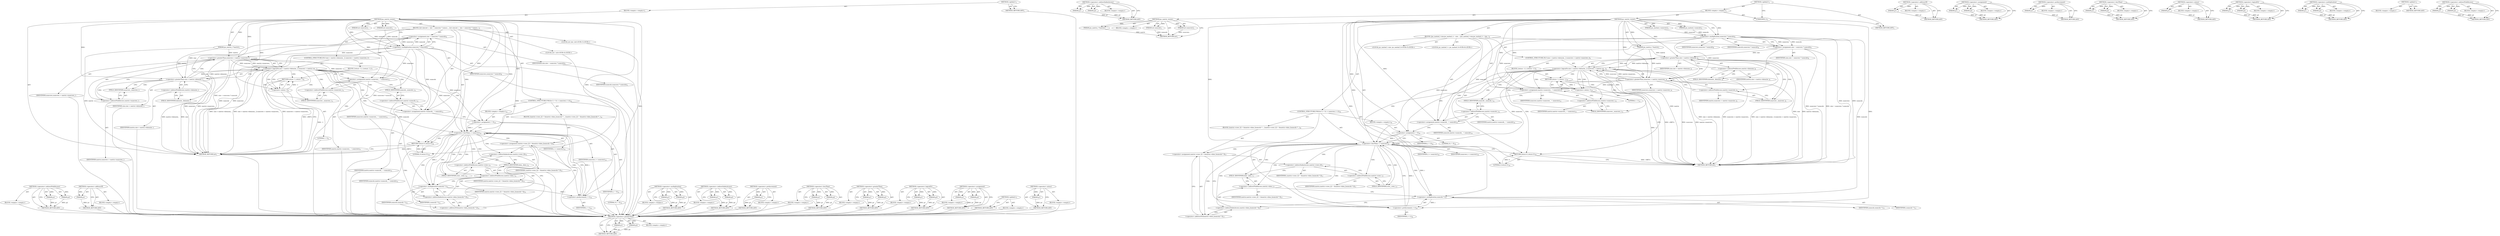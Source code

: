 digraph "&lt;operator&gt;.indirectFieldAccess" {
vulnerable_112 [label=<(METHOD,&lt;operator&gt;.indirectFieldAccess)>];
vulnerable_113 [label=<(PARAM,p1)>];
vulnerable_114 [label=<(PARAM,p2)>];
vulnerable_115 [label=<(BLOCK,&lt;empty&gt;,&lt;empty&gt;)>];
vulnerable_116 [label=<(METHOD_RETURN,ANY)>];
vulnerable_135 [label=<(METHOD,&lt;operator&gt;.addressOf)>];
vulnerable_136 [label=<(PARAM,p1)>];
vulnerable_137 [label=<(BLOCK,&lt;empty&gt;,&lt;empty&gt;)>];
vulnerable_138 [label=<(METHOD_RETURN,ANY)>];
vulnerable_6 [label=<(METHOD,&lt;global&gt;)<SUB>1</SUB>>];
vulnerable_7 [label=<(BLOCK,&lt;empty&gt;,&lt;empty&gt;)<SUB>1</SUB>>];
vulnerable_8 [label=<(METHOD,jas_matrix_resize)<SUB>1</SUB>>];
vulnerable_9 [label=<(PARAM,jas_matrix_t *matrix)<SUB>1</SUB>>];
vulnerable_10 [label=<(PARAM,int numrows)<SUB>1</SUB>>];
vulnerable_11 [label=<(PARAM,int numcols)<SUB>1</SUB>>];
vulnerable_12 [label=<(BLOCK,{
	int size;
	int i;
 
 	size = numrows * numco...,{
	int size;
	int i;
 
 	size = numrows * numco...)<SUB>2</SUB>>];
vulnerable_13 [label="<(LOCAL,int size: int)<SUB>3</SUB>>"];
vulnerable_14 [label="<(LOCAL,int i: int)<SUB>4</SUB>>"];
vulnerable_15 [label=<(&lt;operator&gt;.assignment,size = numrows * numcols)<SUB>6</SUB>>];
vulnerable_16 [label=<(IDENTIFIER,size,size = numrows * numcols)<SUB>6</SUB>>];
vulnerable_17 [label=<(&lt;operator&gt;.multiplication,numrows * numcols)<SUB>6</SUB>>];
vulnerable_18 [label=<(IDENTIFIER,numrows,numrows * numcols)<SUB>6</SUB>>];
vulnerable_19 [label=<(IDENTIFIER,numcols,numrows * numcols)<SUB>6</SUB>>];
vulnerable_20 [label=<(CONTROL_STRUCTURE,IF,if (size &gt; matrix-&gt;datasize_ || numrows &gt; matrix-&gt;maxrows_))<SUB>7</SUB>>];
vulnerable_21 [label=<(&lt;operator&gt;.logicalOr,size &gt; matrix-&gt;datasize_ || numrows &gt; matrix-&gt;m...)<SUB>7</SUB>>];
vulnerable_22 [label=<(&lt;operator&gt;.greaterThan,size &gt; matrix-&gt;datasize_)<SUB>7</SUB>>];
vulnerable_23 [label=<(IDENTIFIER,size,size &gt; matrix-&gt;datasize_)<SUB>7</SUB>>];
vulnerable_24 [label=<(&lt;operator&gt;.indirectFieldAccess,matrix-&gt;datasize_)<SUB>7</SUB>>];
vulnerable_25 [label=<(IDENTIFIER,matrix,size &gt; matrix-&gt;datasize_)<SUB>7</SUB>>];
vulnerable_26 [label=<(FIELD_IDENTIFIER,datasize_,datasize_)<SUB>7</SUB>>];
vulnerable_27 [label=<(&lt;operator&gt;.greaterThan,numrows &gt; matrix-&gt;maxrows_)<SUB>7</SUB>>];
vulnerable_28 [label=<(IDENTIFIER,numrows,numrows &gt; matrix-&gt;maxrows_)<SUB>7</SUB>>];
vulnerable_29 [label=<(&lt;operator&gt;.indirectFieldAccess,matrix-&gt;maxrows_)<SUB>7</SUB>>];
vulnerable_30 [label=<(IDENTIFIER,matrix,numrows &gt; matrix-&gt;maxrows_)<SUB>7</SUB>>];
vulnerable_31 [label=<(FIELD_IDENTIFIER,maxrows_,maxrows_)<SUB>7</SUB>>];
vulnerable_32 [label=<(BLOCK,{
		return -1;
	},{
		return -1;
	})<SUB>7</SUB>>];
vulnerable_33 [label=<(RETURN,return -1;,return -1;)<SUB>8</SUB>>];
vulnerable_34 [label=<(&lt;operator&gt;.minus,-1)<SUB>8</SUB>>];
vulnerable_35 [label=<(LITERAL,1,-1)<SUB>8</SUB>>];
vulnerable_36 [label=<(&lt;operator&gt;.assignment,matrix-&gt;numrows_ = numrows)<SUB>11</SUB>>];
vulnerable_37 [label=<(&lt;operator&gt;.indirectFieldAccess,matrix-&gt;numrows_)<SUB>11</SUB>>];
vulnerable_38 [label=<(IDENTIFIER,matrix,matrix-&gt;numrows_ = numrows)<SUB>11</SUB>>];
vulnerable_39 [label=<(FIELD_IDENTIFIER,numrows_,numrows_)<SUB>11</SUB>>];
vulnerable_40 [label=<(IDENTIFIER,numrows,matrix-&gt;numrows_ = numrows)<SUB>11</SUB>>];
vulnerable_41 [label=<(&lt;operator&gt;.assignment,matrix-&gt;numcols_ = numcols)<SUB>12</SUB>>];
vulnerable_42 [label=<(&lt;operator&gt;.indirectFieldAccess,matrix-&gt;numcols_)<SUB>12</SUB>>];
vulnerable_43 [label=<(IDENTIFIER,matrix,matrix-&gt;numcols_ = numcols)<SUB>12</SUB>>];
vulnerable_44 [label=<(FIELD_IDENTIFIER,numcols_,numcols_)<SUB>12</SUB>>];
vulnerable_45 [label=<(IDENTIFIER,numcols,matrix-&gt;numcols_ = numcols)<SUB>12</SUB>>];
vulnerable_46 [label=<(CONTROL_STRUCTURE,FOR,for (i = 0;i &lt; numrows;++i))<SUB>14</SUB>>];
vulnerable_47 [label=<(BLOCK,&lt;empty&gt;,&lt;empty&gt;)<SUB>14</SUB>>];
vulnerable_48 [label=<(&lt;operator&gt;.assignment,i = 0)<SUB>14</SUB>>];
vulnerable_49 [label=<(IDENTIFIER,i,i = 0)<SUB>14</SUB>>];
vulnerable_50 [label=<(LITERAL,0,i = 0)<SUB>14</SUB>>];
vulnerable_51 [label=<(&lt;operator&gt;.lessThan,i &lt; numrows)<SUB>14</SUB>>];
vulnerable_52 [label=<(IDENTIFIER,i,i &lt; numrows)<SUB>14</SUB>>];
vulnerable_53 [label=<(IDENTIFIER,numrows,i &lt; numrows)<SUB>14</SUB>>];
vulnerable_54 [label=<(&lt;operator&gt;.preIncrement,++i)<SUB>14</SUB>>];
vulnerable_55 [label=<(IDENTIFIER,i,++i)<SUB>14</SUB>>];
vulnerable_56 [label=<(BLOCK,{
		matrix-&gt;rows_[i] = &amp;matrix-&gt;data_[numcols *...,{
		matrix-&gt;rows_[i] = &amp;matrix-&gt;data_[numcols *...)<SUB>14</SUB>>];
vulnerable_57 [label=<(&lt;operator&gt;.assignment,matrix-&gt;rows_[i] = &amp;matrix-&gt;data_[numcols * i])<SUB>15</SUB>>];
vulnerable_58 [label=<(&lt;operator&gt;.indirectIndexAccess,matrix-&gt;rows_[i])<SUB>15</SUB>>];
vulnerable_59 [label=<(&lt;operator&gt;.indirectFieldAccess,matrix-&gt;rows_)<SUB>15</SUB>>];
vulnerable_60 [label=<(IDENTIFIER,matrix,matrix-&gt;rows_[i] = &amp;matrix-&gt;data_[numcols * i])<SUB>15</SUB>>];
vulnerable_61 [label=<(FIELD_IDENTIFIER,rows_,rows_)<SUB>15</SUB>>];
vulnerable_62 [label=<(IDENTIFIER,i,matrix-&gt;rows_[i] = &amp;matrix-&gt;data_[numcols * i])<SUB>15</SUB>>];
vulnerable_63 [label=<(&lt;operator&gt;.addressOf,&amp;matrix-&gt;data_[numcols * i])<SUB>15</SUB>>];
vulnerable_64 [label=<(&lt;operator&gt;.indirectIndexAccess,matrix-&gt;data_[numcols * i])<SUB>15</SUB>>];
vulnerable_65 [label=<(&lt;operator&gt;.indirectFieldAccess,matrix-&gt;data_)<SUB>15</SUB>>];
vulnerable_66 [label=<(IDENTIFIER,matrix,matrix-&gt;rows_[i] = &amp;matrix-&gt;data_[numcols * i])<SUB>15</SUB>>];
vulnerable_67 [label=<(FIELD_IDENTIFIER,data_,data_)<SUB>15</SUB>>];
vulnerable_68 [label=<(&lt;operator&gt;.multiplication,numcols * i)<SUB>15</SUB>>];
vulnerable_69 [label=<(IDENTIFIER,numcols,numcols * i)<SUB>15</SUB>>];
vulnerable_70 [label=<(IDENTIFIER,i,numcols * i)<SUB>15</SUB>>];
vulnerable_71 [label=<(RETURN,return 0;,return 0;)<SUB>18</SUB>>];
vulnerable_72 [label=<(LITERAL,0,return 0;)<SUB>18</SUB>>];
vulnerable_73 [label=<(METHOD_RETURN,int)<SUB>1</SUB>>];
vulnerable_75 [label=<(METHOD_RETURN,ANY)<SUB>1</SUB>>];
vulnerable_97 [label=<(METHOD,&lt;operator&gt;.multiplication)>];
vulnerable_98 [label=<(PARAM,p1)>];
vulnerable_99 [label=<(PARAM,p2)>];
vulnerable_100 [label=<(BLOCK,&lt;empty&gt;,&lt;empty&gt;)>];
vulnerable_101 [label=<(METHOD_RETURN,ANY)>];
vulnerable_130 [label=<(METHOD,&lt;operator&gt;.indirectIndexAccess)>];
vulnerable_131 [label=<(PARAM,p1)>];
vulnerable_132 [label=<(PARAM,p2)>];
vulnerable_133 [label=<(BLOCK,&lt;empty&gt;,&lt;empty&gt;)>];
vulnerable_134 [label=<(METHOD_RETURN,ANY)>];
vulnerable_126 [label=<(METHOD,&lt;operator&gt;.preIncrement)>];
vulnerable_127 [label=<(PARAM,p1)>];
vulnerable_128 [label=<(BLOCK,&lt;empty&gt;,&lt;empty&gt;)>];
vulnerable_129 [label=<(METHOD_RETURN,ANY)>];
vulnerable_121 [label=<(METHOD,&lt;operator&gt;.lessThan)>];
vulnerable_122 [label=<(PARAM,p1)>];
vulnerable_123 [label=<(PARAM,p2)>];
vulnerable_124 [label=<(BLOCK,&lt;empty&gt;,&lt;empty&gt;)>];
vulnerable_125 [label=<(METHOD_RETURN,ANY)>];
vulnerable_107 [label=<(METHOD,&lt;operator&gt;.greaterThan)>];
vulnerable_108 [label=<(PARAM,p1)>];
vulnerable_109 [label=<(PARAM,p2)>];
vulnerable_110 [label=<(BLOCK,&lt;empty&gt;,&lt;empty&gt;)>];
vulnerable_111 [label=<(METHOD_RETURN,ANY)>];
vulnerable_102 [label=<(METHOD,&lt;operator&gt;.logicalOr)>];
vulnerable_103 [label=<(PARAM,p1)>];
vulnerable_104 [label=<(PARAM,p2)>];
vulnerable_105 [label=<(BLOCK,&lt;empty&gt;,&lt;empty&gt;)>];
vulnerable_106 [label=<(METHOD_RETURN,ANY)>];
vulnerable_92 [label=<(METHOD,&lt;operator&gt;.assignment)>];
vulnerable_93 [label=<(PARAM,p1)>];
vulnerable_94 [label=<(PARAM,p2)>];
vulnerable_95 [label=<(BLOCK,&lt;empty&gt;,&lt;empty&gt;)>];
vulnerable_96 [label=<(METHOD_RETURN,ANY)>];
vulnerable_86 [label=<(METHOD,&lt;global&gt;)<SUB>1</SUB>>];
vulnerable_87 [label=<(BLOCK,&lt;empty&gt;,&lt;empty&gt;)>];
vulnerable_88 [label=<(METHOD_RETURN,ANY)>];
vulnerable_117 [label=<(METHOD,&lt;operator&gt;.minus)>];
vulnerable_118 [label=<(PARAM,p1)>];
vulnerable_119 [label=<(BLOCK,&lt;empty&gt;,&lt;empty&gt;)>];
vulnerable_120 [label=<(METHOD_RETURN,ANY)>];
fixed_117 [label=<(METHOD,&lt;operator&gt;.greaterThan)>];
fixed_118 [label=<(PARAM,p1)>];
fixed_119 [label=<(PARAM,p2)>];
fixed_120 [label=<(BLOCK,&lt;empty&gt;,&lt;empty&gt;)>];
fixed_121 [label=<(METHOD_RETURN,ANY)>];
fixed_140 [label=<(METHOD,&lt;operator&gt;.indirectIndexAccess)>];
fixed_141 [label=<(PARAM,p1)>];
fixed_142 [label=<(PARAM,p2)>];
fixed_143 [label=<(BLOCK,&lt;empty&gt;,&lt;empty&gt;)>];
fixed_144 [label=<(METHOD_RETURN,ANY)>];
fixed_6 [label=<(METHOD,&lt;global&gt;)<SUB>1</SUB>>];
fixed_7 [label=<(BLOCK,&lt;empty&gt;,&lt;empty&gt;)<SUB>1</SUB>>];
fixed_8 [label=<(METHOD,jas_matrix_resize)<SUB>1</SUB>>];
fixed_9 [label=<(PARAM,jas_matrix_t *matrix)<SUB>1</SUB>>];
fixed_10 [label=<(PARAM,int numrows)<SUB>1</SUB>>];
fixed_11 [label=<(PARAM,int numcols)<SUB>1</SUB>>];
fixed_12 [label=<(BLOCK,&lt;empty&gt;,&lt;empty&gt;)>];
fixed_13 [label=<(METHOD_RETURN,int)<SUB>1</SUB>>];
fixed_15 [label=<(UNKNOWN,),))<SUB>1</SUB>>];
fixed_16 [label=<(METHOD,jas_matrix_resize)<SUB>2</SUB>>];
fixed_17 [label=<(PARAM,jas_matrix_t *matrix)<SUB>2</SUB>>];
fixed_18 [label=<(PARAM,jas_matind_t numrows)<SUB>2</SUB>>];
fixed_19 [label=<(PARAM,jas_matind_t numcols)<SUB>3</SUB>>];
fixed_20 [label=<(BLOCK,{
	jas_matind_t size;
	jas_matind_t i;
 
 	size...,{
	jas_matind_t size;
	jas_matind_t i;
 
 	size...)<SUB>4</SUB>>];
fixed_21 [label="<(LOCAL,jas_matind_t size: jas_matind_t)<SUB>5</SUB>>"];
fixed_22 [label="<(LOCAL,jas_matind_t i: jas_matind_t)<SUB>6</SUB>>"];
fixed_23 [label=<(&lt;operator&gt;.assignment,size = numrows * numcols)<SUB>8</SUB>>];
fixed_24 [label=<(IDENTIFIER,size,size = numrows * numcols)<SUB>8</SUB>>];
fixed_25 [label=<(&lt;operator&gt;.multiplication,numrows * numcols)<SUB>8</SUB>>];
fixed_26 [label=<(IDENTIFIER,numrows,numrows * numcols)<SUB>8</SUB>>];
fixed_27 [label=<(IDENTIFIER,numcols,numrows * numcols)<SUB>8</SUB>>];
fixed_28 [label=<(CONTROL_STRUCTURE,IF,if (size &gt; matrix-&gt;datasize_ || numrows &gt; matrix-&gt;maxrows_))<SUB>9</SUB>>];
fixed_29 [label=<(&lt;operator&gt;.logicalOr,size &gt; matrix-&gt;datasize_ || numrows &gt; matrix-&gt;m...)<SUB>9</SUB>>];
fixed_30 [label=<(&lt;operator&gt;.greaterThan,size &gt; matrix-&gt;datasize_)<SUB>9</SUB>>];
fixed_31 [label=<(IDENTIFIER,size,size &gt; matrix-&gt;datasize_)<SUB>9</SUB>>];
fixed_32 [label=<(&lt;operator&gt;.indirectFieldAccess,matrix-&gt;datasize_)<SUB>9</SUB>>];
fixed_33 [label=<(IDENTIFIER,matrix,size &gt; matrix-&gt;datasize_)<SUB>9</SUB>>];
fixed_34 [label=<(FIELD_IDENTIFIER,datasize_,datasize_)<SUB>9</SUB>>];
fixed_35 [label=<(&lt;operator&gt;.greaterThan,numrows &gt; matrix-&gt;maxrows_)<SUB>9</SUB>>];
fixed_36 [label=<(IDENTIFIER,numrows,numrows &gt; matrix-&gt;maxrows_)<SUB>9</SUB>>];
fixed_37 [label=<(&lt;operator&gt;.indirectFieldAccess,matrix-&gt;maxrows_)<SUB>9</SUB>>];
fixed_38 [label=<(IDENTIFIER,matrix,numrows &gt; matrix-&gt;maxrows_)<SUB>9</SUB>>];
fixed_39 [label=<(FIELD_IDENTIFIER,maxrows_,maxrows_)<SUB>9</SUB>>];
fixed_40 [label=<(BLOCK,{
		return -1;
	},{
		return -1;
	})<SUB>9</SUB>>];
fixed_41 [label=<(RETURN,return -1;,return -1;)<SUB>10</SUB>>];
fixed_42 [label=<(&lt;operator&gt;.minus,-1)<SUB>10</SUB>>];
fixed_43 [label=<(LITERAL,1,-1)<SUB>10</SUB>>];
fixed_44 [label=<(&lt;operator&gt;.assignment,matrix-&gt;numrows_ = numrows)<SUB>13</SUB>>];
fixed_45 [label=<(&lt;operator&gt;.indirectFieldAccess,matrix-&gt;numrows_)<SUB>13</SUB>>];
fixed_46 [label=<(IDENTIFIER,matrix,matrix-&gt;numrows_ = numrows)<SUB>13</SUB>>];
fixed_47 [label=<(FIELD_IDENTIFIER,numrows_,numrows_)<SUB>13</SUB>>];
fixed_48 [label=<(IDENTIFIER,numrows,matrix-&gt;numrows_ = numrows)<SUB>13</SUB>>];
fixed_49 [label=<(&lt;operator&gt;.assignment,matrix-&gt;numcols_ = numcols)<SUB>14</SUB>>];
fixed_50 [label=<(&lt;operator&gt;.indirectFieldAccess,matrix-&gt;numcols_)<SUB>14</SUB>>];
fixed_51 [label=<(IDENTIFIER,matrix,matrix-&gt;numcols_ = numcols)<SUB>14</SUB>>];
fixed_52 [label=<(FIELD_IDENTIFIER,numcols_,numcols_)<SUB>14</SUB>>];
fixed_53 [label=<(IDENTIFIER,numcols,matrix-&gt;numcols_ = numcols)<SUB>14</SUB>>];
fixed_54 [label=<(CONTROL_STRUCTURE,FOR,for (i = 0;i &lt; numrows;++i))<SUB>16</SUB>>];
fixed_55 [label=<(BLOCK,&lt;empty&gt;,&lt;empty&gt;)<SUB>16</SUB>>];
fixed_56 [label=<(&lt;operator&gt;.assignment,i = 0)<SUB>16</SUB>>];
fixed_57 [label=<(IDENTIFIER,i,i = 0)<SUB>16</SUB>>];
fixed_58 [label=<(LITERAL,0,i = 0)<SUB>16</SUB>>];
fixed_59 [label=<(&lt;operator&gt;.lessThan,i &lt; numrows)<SUB>16</SUB>>];
fixed_60 [label=<(IDENTIFIER,i,i &lt; numrows)<SUB>16</SUB>>];
fixed_61 [label=<(IDENTIFIER,numrows,i &lt; numrows)<SUB>16</SUB>>];
fixed_62 [label=<(&lt;operator&gt;.preIncrement,++i)<SUB>16</SUB>>];
fixed_63 [label=<(IDENTIFIER,i,++i)<SUB>16</SUB>>];
fixed_64 [label=<(BLOCK,{
		matrix-&gt;rows_[i] = &amp;matrix-&gt;data_[numcols *...,{
		matrix-&gt;rows_[i] = &amp;matrix-&gt;data_[numcols *...)<SUB>16</SUB>>];
fixed_65 [label=<(&lt;operator&gt;.assignment,matrix-&gt;rows_[i] = &amp;matrix-&gt;data_[numcols * i])<SUB>17</SUB>>];
fixed_66 [label=<(&lt;operator&gt;.indirectIndexAccess,matrix-&gt;rows_[i])<SUB>17</SUB>>];
fixed_67 [label=<(&lt;operator&gt;.indirectFieldAccess,matrix-&gt;rows_)<SUB>17</SUB>>];
fixed_68 [label=<(IDENTIFIER,matrix,matrix-&gt;rows_[i] = &amp;matrix-&gt;data_[numcols * i])<SUB>17</SUB>>];
fixed_69 [label=<(FIELD_IDENTIFIER,rows_,rows_)<SUB>17</SUB>>];
fixed_70 [label=<(IDENTIFIER,i,matrix-&gt;rows_[i] = &amp;matrix-&gt;data_[numcols * i])<SUB>17</SUB>>];
fixed_71 [label=<(&lt;operator&gt;.addressOf,&amp;matrix-&gt;data_[numcols * i])<SUB>17</SUB>>];
fixed_72 [label=<(&lt;operator&gt;.indirectIndexAccess,matrix-&gt;data_[numcols * i])<SUB>17</SUB>>];
fixed_73 [label=<(&lt;operator&gt;.indirectFieldAccess,matrix-&gt;data_)<SUB>17</SUB>>];
fixed_74 [label=<(IDENTIFIER,matrix,matrix-&gt;rows_[i] = &amp;matrix-&gt;data_[numcols * i])<SUB>17</SUB>>];
fixed_75 [label=<(FIELD_IDENTIFIER,data_,data_)<SUB>17</SUB>>];
fixed_76 [label=<(&lt;operator&gt;.multiplication,numcols * i)<SUB>17</SUB>>];
fixed_77 [label=<(IDENTIFIER,numcols,numcols * i)<SUB>17</SUB>>];
fixed_78 [label=<(IDENTIFIER,i,numcols * i)<SUB>17</SUB>>];
fixed_79 [label=<(RETURN,return 0;,return 0;)<SUB>20</SUB>>];
fixed_80 [label=<(LITERAL,0,return 0;)<SUB>20</SUB>>];
fixed_81 [label=<(METHOD_RETURN,int)<SUB>2</SUB>>];
fixed_83 [label=<(METHOD_RETURN,ANY)<SUB>1</SUB>>];
fixed_145 [label=<(METHOD,&lt;operator&gt;.addressOf)>];
fixed_146 [label=<(PARAM,p1)>];
fixed_147 [label=<(BLOCK,&lt;empty&gt;,&lt;empty&gt;)>];
fixed_148 [label=<(METHOD_RETURN,ANY)>];
fixed_102 [label=<(METHOD,&lt;operator&gt;.assignment)>];
fixed_103 [label=<(PARAM,p1)>];
fixed_104 [label=<(PARAM,p2)>];
fixed_105 [label=<(BLOCK,&lt;empty&gt;,&lt;empty&gt;)>];
fixed_106 [label=<(METHOD_RETURN,ANY)>];
fixed_136 [label=<(METHOD,&lt;operator&gt;.preIncrement)>];
fixed_137 [label=<(PARAM,p1)>];
fixed_138 [label=<(BLOCK,&lt;empty&gt;,&lt;empty&gt;)>];
fixed_139 [label=<(METHOD_RETURN,ANY)>];
fixed_131 [label=<(METHOD,&lt;operator&gt;.lessThan)>];
fixed_132 [label=<(PARAM,p1)>];
fixed_133 [label=<(PARAM,p2)>];
fixed_134 [label=<(BLOCK,&lt;empty&gt;,&lt;empty&gt;)>];
fixed_135 [label=<(METHOD_RETURN,ANY)>];
fixed_127 [label=<(METHOD,&lt;operator&gt;.minus)>];
fixed_128 [label=<(PARAM,p1)>];
fixed_129 [label=<(BLOCK,&lt;empty&gt;,&lt;empty&gt;)>];
fixed_130 [label=<(METHOD_RETURN,ANY)>];
fixed_112 [label=<(METHOD,&lt;operator&gt;.logicalOr)>];
fixed_113 [label=<(PARAM,p1)>];
fixed_114 [label=<(PARAM,p2)>];
fixed_115 [label=<(BLOCK,&lt;empty&gt;,&lt;empty&gt;)>];
fixed_116 [label=<(METHOD_RETURN,ANY)>];
fixed_107 [label=<(METHOD,&lt;operator&gt;.multiplication)>];
fixed_108 [label=<(PARAM,p1)>];
fixed_109 [label=<(PARAM,p2)>];
fixed_110 [label=<(BLOCK,&lt;empty&gt;,&lt;empty&gt;)>];
fixed_111 [label=<(METHOD_RETURN,ANY)>];
fixed_96 [label=<(METHOD,&lt;global&gt;)<SUB>1</SUB>>];
fixed_97 [label=<(BLOCK,&lt;empty&gt;,&lt;empty&gt;)>];
fixed_98 [label=<(METHOD_RETURN,ANY)>];
fixed_122 [label=<(METHOD,&lt;operator&gt;.indirectFieldAccess)>];
fixed_123 [label=<(PARAM,p1)>];
fixed_124 [label=<(PARAM,p2)>];
fixed_125 [label=<(BLOCK,&lt;empty&gt;,&lt;empty&gt;)>];
fixed_126 [label=<(METHOD_RETURN,ANY)>];
vulnerable_112 -> vulnerable_113  [key=0, label="AST: "];
vulnerable_112 -> vulnerable_113  [key=1, label="DDG: "];
vulnerable_112 -> vulnerable_115  [key=0, label="AST: "];
vulnerable_112 -> vulnerable_114  [key=0, label="AST: "];
vulnerable_112 -> vulnerable_114  [key=1, label="DDG: "];
vulnerable_112 -> vulnerable_116  [key=0, label="AST: "];
vulnerable_112 -> vulnerable_116  [key=1, label="CFG: "];
vulnerable_113 -> vulnerable_116  [key=0, label="DDG: p1"];
vulnerable_114 -> vulnerable_116  [key=0, label="DDG: p2"];
vulnerable_115 -> fixed_117  [key=0];
vulnerable_116 -> fixed_117  [key=0];
vulnerable_135 -> vulnerable_136  [key=0, label="AST: "];
vulnerable_135 -> vulnerable_136  [key=1, label="DDG: "];
vulnerable_135 -> vulnerable_137  [key=0, label="AST: "];
vulnerable_135 -> vulnerable_138  [key=0, label="AST: "];
vulnerable_135 -> vulnerable_138  [key=1, label="CFG: "];
vulnerable_136 -> vulnerable_138  [key=0, label="DDG: p1"];
vulnerable_137 -> fixed_117  [key=0];
vulnerable_138 -> fixed_117  [key=0];
vulnerable_6 -> vulnerable_7  [key=0, label="AST: "];
vulnerable_6 -> vulnerable_75  [key=0, label="AST: "];
vulnerable_6 -> vulnerable_75  [key=1, label="CFG: "];
vulnerable_7 -> vulnerable_8  [key=0, label="AST: "];
vulnerable_8 -> vulnerable_9  [key=0, label="AST: "];
vulnerable_8 -> vulnerable_9  [key=1, label="DDG: "];
vulnerable_8 -> vulnerable_10  [key=0, label="AST: "];
vulnerable_8 -> vulnerable_10  [key=1, label="DDG: "];
vulnerable_8 -> vulnerable_11  [key=0, label="AST: "];
vulnerable_8 -> vulnerable_11  [key=1, label="DDG: "];
vulnerable_8 -> vulnerable_12  [key=0, label="AST: "];
vulnerable_8 -> vulnerable_73  [key=0, label="AST: "];
vulnerable_8 -> vulnerable_17  [key=0, label="CFG: "];
vulnerable_8 -> vulnerable_17  [key=1, label="DDG: "];
vulnerable_8 -> vulnerable_36  [key=0, label="DDG: "];
vulnerable_8 -> vulnerable_41  [key=0, label="DDG: "];
vulnerable_8 -> vulnerable_71  [key=0, label="DDG: "];
vulnerable_8 -> vulnerable_72  [key=0, label="DDG: "];
vulnerable_8 -> vulnerable_48  [key=0, label="DDG: "];
vulnerable_8 -> vulnerable_51  [key=0, label="DDG: "];
vulnerable_8 -> vulnerable_54  [key=0, label="DDG: "];
vulnerable_8 -> vulnerable_22  [key=0, label="DDG: "];
vulnerable_8 -> vulnerable_27  [key=0, label="DDG: "];
vulnerable_8 -> vulnerable_34  [key=0, label="DDG: "];
vulnerable_8 -> vulnerable_68  [key=0, label="DDG: "];
vulnerable_9 -> vulnerable_73  [key=0, label="DDG: matrix"];
vulnerable_9 -> vulnerable_22  [key=0, label="DDG: matrix"];
vulnerable_9 -> vulnerable_27  [key=0, label="DDG: matrix"];
vulnerable_10 -> vulnerable_17  [key=0, label="DDG: numrows"];
vulnerable_11 -> vulnerable_17  [key=0, label="DDG: numcols"];
vulnerable_12 -> vulnerable_13  [key=0, label="AST: "];
vulnerable_12 -> vulnerable_14  [key=0, label="AST: "];
vulnerable_12 -> vulnerable_15  [key=0, label="AST: "];
vulnerable_12 -> vulnerable_20  [key=0, label="AST: "];
vulnerable_12 -> vulnerable_36  [key=0, label="AST: "];
vulnerable_12 -> vulnerable_41  [key=0, label="AST: "];
vulnerable_12 -> vulnerable_46  [key=0, label="AST: "];
vulnerable_12 -> vulnerable_71  [key=0, label="AST: "];
vulnerable_13 -> fixed_117  [key=0];
vulnerable_14 -> fixed_117  [key=0];
vulnerable_15 -> vulnerable_16  [key=0, label="AST: "];
vulnerable_15 -> vulnerable_17  [key=0, label="AST: "];
vulnerable_15 -> vulnerable_26  [key=0, label="CFG: "];
vulnerable_15 -> vulnerable_73  [key=0, label="DDG: numrows * numcols"];
vulnerable_15 -> vulnerable_73  [key=1, label="DDG: size = numrows * numcols"];
vulnerable_15 -> vulnerable_22  [key=0, label="DDG: size"];
vulnerable_16 -> fixed_117  [key=0];
vulnerable_17 -> vulnerable_18  [key=0, label="AST: "];
vulnerable_17 -> vulnerable_19  [key=0, label="AST: "];
vulnerable_17 -> vulnerable_15  [key=0, label="CFG: "];
vulnerable_17 -> vulnerable_15  [key=1, label="DDG: numrows"];
vulnerable_17 -> vulnerable_15  [key=2, label="DDG: numcols"];
vulnerable_17 -> vulnerable_73  [key=0, label="DDG: numrows"];
vulnerable_17 -> vulnerable_73  [key=1, label="DDG: numcols"];
vulnerable_17 -> vulnerable_36  [key=0, label="DDG: numrows"];
vulnerable_17 -> vulnerable_41  [key=0, label="DDG: numcols"];
vulnerable_17 -> vulnerable_51  [key=0, label="DDG: numrows"];
vulnerable_17 -> vulnerable_27  [key=0, label="DDG: numrows"];
vulnerable_17 -> vulnerable_68  [key=0, label="DDG: numcols"];
vulnerable_18 -> fixed_117  [key=0];
vulnerable_19 -> fixed_117  [key=0];
vulnerable_20 -> vulnerable_21  [key=0, label="AST: "];
vulnerable_20 -> vulnerable_32  [key=0, label="AST: "];
vulnerable_21 -> vulnerable_22  [key=0, label="AST: "];
vulnerable_21 -> vulnerable_27  [key=0, label="AST: "];
vulnerable_21 -> vulnerable_34  [key=0, label="CFG: "];
vulnerable_21 -> vulnerable_34  [key=1, label="CDG: "];
vulnerable_21 -> vulnerable_39  [key=0, label="CFG: "];
vulnerable_21 -> vulnerable_39  [key=1, label="CDG: "];
vulnerable_21 -> vulnerable_73  [key=0, label="DDG: size &gt; matrix-&gt;datasize_"];
vulnerable_21 -> vulnerable_73  [key=1, label="DDG: numrows &gt; matrix-&gt;maxrows_"];
vulnerable_21 -> vulnerable_73  [key=2, label="DDG: size &gt; matrix-&gt;datasize_ || numrows &gt; matrix-&gt;maxrows_"];
vulnerable_21 -> vulnerable_48  [key=0, label="CDG: "];
vulnerable_21 -> vulnerable_33  [key=0, label="CDG: "];
vulnerable_21 -> vulnerable_42  [key=0, label="CDG: "];
vulnerable_21 -> vulnerable_51  [key=0, label="CDG: "];
vulnerable_21 -> vulnerable_71  [key=0, label="CDG: "];
vulnerable_21 -> vulnerable_36  [key=0, label="CDG: "];
vulnerable_21 -> vulnerable_37  [key=0, label="CDG: "];
vulnerable_21 -> vulnerable_41  [key=0, label="CDG: "];
vulnerable_21 -> vulnerable_44  [key=0, label="CDG: "];
vulnerable_22 -> vulnerable_23  [key=0, label="AST: "];
vulnerable_22 -> vulnerable_24  [key=0, label="AST: "];
vulnerable_22 -> vulnerable_21  [key=0, label="CFG: "];
vulnerable_22 -> vulnerable_21  [key=1, label="DDG: size"];
vulnerable_22 -> vulnerable_21  [key=2, label="DDG: matrix-&gt;datasize_"];
vulnerable_22 -> vulnerable_31  [key=0, label="CFG: "];
vulnerable_22 -> vulnerable_31  [key=1, label="CDG: "];
vulnerable_22 -> vulnerable_73  [key=0, label="DDG: size"];
vulnerable_22 -> vulnerable_73  [key=1, label="DDG: matrix-&gt;datasize_"];
vulnerable_22 -> vulnerable_27  [key=0, label="CDG: "];
vulnerable_22 -> vulnerable_29  [key=0, label="CDG: "];
vulnerable_23 -> fixed_117  [key=0];
vulnerable_24 -> vulnerable_25  [key=0, label="AST: "];
vulnerable_24 -> vulnerable_26  [key=0, label="AST: "];
vulnerable_24 -> vulnerable_22  [key=0, label="CFG: "];
vulnerable_25 -> fixed_117  [key=0];
vulnerable_26 -> vulnerable_24  [key=0, label="CFG: "];
vulnerable_27 -> vulnerable_28  [key=0, label="AST: "];
vulnerable_27 -> vulnerable_29  [key=0, label="AST: "];
vulnerable_27 -> vulnerable_21  [key=0, label="CFG: "];
vulnerable_27 -> vulnerable_21  [key=1, label="DDG: numrows"];
vulnerable_27 -> vulnerable_21  [key=2, label="DDG: matrix-&gt;maxrows_"];
vulnerable_27 -> vulnerable_73  [key=0, label="DDG: numrows"];
vulnerable_27 -> vulnerable_73  [key=1, label="DDG: matrix-&gt;maxrows_"];
vulnerable_27 -> vulnerable_36  [key=0, label="DDG: numrows"];
vulnerable_27 -> vulnerable_51  [key=0, label="DDG: numrows"];
vulnerable_28 -> fixed_117  [key=0];
vulnerable_29 -> vulnerable_30  [key=0, label="AST: "];
vulnerable_29 -> vulnerable_31  [key=0, label="AST: "];
vulnerable_29 -> vulnerable_27  [key=0, label="CFG: "];
vulnerable_30 -> fixed_117  [key=0];
vulnerable_31 -> vulnerable_29  [key=0, label="CFG: "];
vulnerable_32 -> vulnerable_33  [key=0, label="AST: "];
vulnerable_33 -> vulnerable_34  [key=0, label="AST: "];
vulnerable_33 -> vulnerable_73  [key=0, label="CFG: "];
vulnerable_33 -> vulnerable_73  [key=1, label="DDG: &lt;RET&gt;"];
vulnerable_34 -> vulnerable_35  [key=0, label="AST: "];
vulnerable_34 -> vulnerable_33  [key=0, label="CFG: "];
vulnerable_34 -> vulnerable_33  [key=1, label="DDG: -1"];
vulnerable_34 -> vulnerable_73  [key=0, label="DDG: -1"];
vulnerable_35 -> fixed_117  [key=0];
vulnerable_36 -> vulnerable_37  [key=0, label="AST: "];
vulnerable_36 -> vulnerable_40  [key=0, label="AST: "];
vulnerable_36 -> vulnerable_44  [key=0, label="CFG: "];
vulnerable_37 -> vulnerable_38  [key=0, label="AST: "];
vulnerable_37 -> vulnerable_39  [key=0, label="AST: "];
vulnerable_37 -> vulnerable_36  [key=0, label="CFG: "];
vulnerable_38 -> fixed_117  [key=0];
vulnerable_39 -> vulnerable_37  [key=0, label="CFG: "];
vulnerable_40 -> fixed_117  [key=0];
vulnerable_41 -> vulnerable_42  [key=0, label="AST: "];
vulnerable_41 -> vulnerable_45  [key=0, label="AST: "];
vulnerable_41 -> vulnerable_48  [key=0, label="CFG: "];
vulnerable_42 -> vulnerable_43  [key=0, label="AST: "];
vulnerable_42 -> vulnerable_44  [key=0, label="AST: "];
vulnerable_42 -> vulnerable_41  [key=0, label="CFG: "];
vulnerable_43 -> fixed_117  [key=0];
vulnerable_44 -> vulnerable_42  [key=0, label="CFG: "];
vulnerable_45 -> fixed_117  [key=0];
vulnerable_46 -> vulnerable_47  [key=0, label="AST: "];
vulnerable_46 -> vulnerable_51  [key=0, label="AST: "];
vulnerable_46 -> vulnerable_54  [key=0, label="AST: "];
vulnerable_46 -> vulnerable_56  [key=0, label="AST: "];
vulnerable_47 -> vulnerable_48  [key=0, label="AST: "];
vulnerable_48 -> vulnerable_49  [key=0, label="AST: "];
vulnerable_48 -> vulnerable_50  [key=0, label="AST: "];
vulnerable_48 -> vulnerable_51  [key=0, label="CFG: "];
vulnerable_48 -> vulnerable_51  [key=1, label="DDG: i"];
vulnerable_49 -> fixed_117  [key=0];
vulnerable_50 -> fixed_117  [key=0];
vulnerable_51 -> vulnerable_52  [key=0, label="AST: "];
vulnerable_51 -> vulnerable_53  [key=0, label="AST: "];
vulnerable_51 -> vulnerable_61  [key=0, label="CFG: "];
vulnerable_51 -> vulnerable_61  [key=1, label="CDG: "];
vulnerable_51 -> vulnerable_71  [key=0, label="CFG: "];
vulnerable_51 -> vulnerable_68  [key=0, label="DDG: i"];
vulnerable_51 -> vulnerable_68  [key=1, label="CDG: "];
vulnerable_51 -> vulnerable_58  [key=0, label="CDG: "];
vulnerable_51 -> vulnerable_64  [key=0, label="CDG: "];
vulnerable_51 -> vulnerable_51  [key=0, label="CDG: "];
vulnerable_51 -> vulnerable_57  [key=0, label="CDG: "];
vulnerable_51 -> vulnerable_67  [key=0, label="CDG: "];
vulnerable_51 -> vulnerable_63  [key=0, label="CDG: "];
vulnerable_51 -> vulnerable_65  [key=0, label="CDG: "];
vulnerable_51 -> vulnerable_59  [key=0, label="CDG: "];
vulnerable_51 -> vulnerable_54  [key=0, label="CDG: "];
vulnerable_52 -> fixed_117  [key=0];
vulnerable_53 -> fixed_117  [key=0];
vulnerable_54 -> vulnerable_55  [key=0, label="AST: "];
vulnerable_54 -> vulnerable_51  [key=0, label="CFG: "];
vulnerable_54 -> vulnerable_51  [key=1, label="DDG: i"];
vulnerable_55 -> fixed_117  [key=0];
vulnerable_56 -> vulnerable_57  [key=0, label="AST: "];
vulnerable_57 -> vulnerable_58  [key=0, label="AST: "];
vulnerable_57 -> vulnerable_63  [key=0, label="AST: "];
vulnerable_57 -> vulnerable_54  [key=0, label="CFG: "];
vulnerable_58 -> vulnerable_59  [key=0, label="AST: "];
vulnerable_58 -> vulnerable_62  [key=0, label="AST: "];
vulnerable_58 -> vulnerable_67  [key=0, label="CFG: "];
vulnerable_59 -> vulnerable_60  [key=0, label="AST: "];
vulnerable_59 -> vulnerable_61  [key=0, label="AST: "];
vulnerable_59 -> vulnerable_58  [key=0, label="CFG: "];
vulnerable_60 -> fixed_117  [key=0];
vulnerable_61 -> vulnerable_59  [key=0, label="CFG: "];
vulnerable_62 -> fixed_117  [key=0];
vulnerable_63 -> vulnerable_64  [key=0, label="AST: "];
vulnerable_63 -> vulnerable_57  [key=0, label="CFG: "];
vulnerable_64 -> vulnerable_65  [key=0, label="AST: "];
vulnerable_64 -> vulnerable_68  [key=0, label="AST: "];
vulnerable_64 -> vulnerable_63  [key=0, label="CFG: "];
vulnerable_65 -> vulnerable_66  [key=0, label="AST: "];
vulnerable_65 -> vulnerable_67  [key=0, label="AST: "];
vulnerable_65 -> vulnerable_68  [key=0, label="CFG: "];
vulnerable_66 -> fixed_117  [key=0];
vulnerable_67 -> vulnerable_65  [key=0, label="CFG: "];
vulnerable_68 -> vulnerable_69  [key=0, label="AST: "];
vulnerable_68 -> vulnerable_70  [key=0, label="AST: "];
vulnerable_68 -> vulnerable_64  [key=0, label="CFG: "];
vulnerable_68 -> vulnerable_54  [key=0, label="DDG: i"];
vulnerable_69 -> fixed_117  [key=0];
vulnerable_70 -> fixed_117  [key=0];
vulnerable_71 -> vulnerable_72  [key=0, label="AST: "];
vulnerable_71 -> vulnerable_73  [key=0, label="CFG: "];
vulnerable_71 -> vulnerable_73  [key=1, label="DDG: &lt;RET&gt;"];
vulnerable_72 -> vulnerable_71  [key=0, label="DDG: 0"];
vulnerable_73 -> fixed_117  [key=0];
vulnerable_75 -> fixed_117  [key=0];
vulnerable_97 -> vulnerable_98  [key=0, label="AST: "];
vulnerable_97 -> vulnerable_98  [key=1, label="DDG: "];
vulnerable_97 -> vulnerable_100  [key=0, label="AST: "];
vulnerable_97 -> vulnerable_99  [key=0, label="AST: "];
vulnerable_97 -> vulnerable_99  [key=1, label="DDG: "];
vulnerable_97 -> vulnerable_101  [key=0, label="AST: "];
vulnerable_97 -> vulnerable_101  [key=1, label="CFG: "];
vulnerable_98 -> vulnerable_101  [key=0, label="DDG: p1"];
vulnerable_99 -> vulnerable_101  [key=0, label="DDG: p2"];
vulnerable_100 -> fixed_117  [key=0];
vulnerable_101 -> fixed_117  [key=0];
vulnerable_130 -> vulnerable_131  [key=0, label="AST: "];
vulnerable_130 -> vulnerable_131  [key=1, label="DDG: "];
vulnerable_130 -> vulnerable_133  [key=0, label="AST: "];
vulnerable_130 -> vulnerable_132  [key=0, label="AST: "];
vulnerable_130 -> vulnerable_132  [key=1, label="DDG: "];
vulnerable_130 -> vulnerable_134  [key=0, label="AST: "];
vulnerable_130 -> vulnerable_134  [key=1, label="CFG: "];
vulnerable_131 -> vulnerable_134  [key=0, label="DDG: p1"];
vulnerable_132 -> vulnerable_134  [key=0, label="DDG: p2"];
vulnerable_133 -> fixed_117  [key=0];
vulnerable_134 -> fixed_117  [key=0];
vulnerable_126 -> vulnerable_127  [key=0, label="AST: "];
vulnerable_126 -> vulnerable_127  [key=1, label="DDG: "];
vulnerable_126 -> vulnerable_128  [key=0, label="AST: "];
vulnerable_126 -> vulnerable_129  [key=0, label="AST: "];
vulnerable_126 -> vulnerable_129  [key=1, label="CFG: "];
vulnerable_127 -> vulnerable_129  [key=0, label="DDG: p1"];
vulnerable_128 -> fixed_117  [key=0];
vulnerable_129 -> fixed_117  [key=0];
vulnerable_121 -> vulnerable_122  [key=0, label="AST: "];
vulnerable_121 -> vulnerable_122  [key=1, label="DDG: "];
vulnerable_121 -> vulnerable_124  [key=0, label="AST: "];
vulnerable_121 -> vulnerable_123  [key=0, label="AST: "];
vulnerable_121 -> vulnerable_123  [key=1, label="DDG: "];
vulnerable_121 -> vulnerable_125  [key=0, label="AST: "];
vulnerable_121 -> vulnerable_125  [key=1, label="CFG: "];
vulnerable_122 -> vulnerable_125  [key=0, label="DDG: p1"];
vulnerable_123 -> vulnerable_125  [key=0, label="DDG: p2"];
vulnerable_124 -> fixed_117  [key=0];
vulnerable_125 -> fixed_117  [key=0];
vulnerable_107 -> vulnerable_108  [key=0, label="AST: "];
vulnerable_107 -> vulnerable_108  [key=1, label="DDG: "];
vulnerable_107 -> vulnerable_110  [key=0, label="AST: "];
vulnerable_107 -> vulnerable_109  [key=0, label="AST: "];
vulnerable_107 -> vulnerable_109  [key=1, label="DDG: "];
vulnerable_107 -> vulnerable_111  [key=0, label="AST: "];
vulnerable_107 -> vulnerable_111  [key=1, label="CFG: "];
vulnerable_108 -> vulnerable_111  [key=0, label="DDG: p1"];
vulnerable_109 -> vulnerable_111  [key=0, label="DDG: p2"];
vulnerable_110 -> fixed_117  [key=0];
vulnerable_111 -> fixed_117  [key=0];
vulnerable_102 -> vulnerable_103  [key=0, label="AST: "];
vulnerable_102 -> vulnerable_103  [key=1, label="DDG: "];
vulnerable_102 -> vulnerable_105  [key=0, label="AST: "];
vulnerable_102 -> vulnerable_104  [key=0, label="AST: "];
vulnerable_102 -> vulnerable_104  [key=1, label="DDG: "];
vulnerable_102 -> vulnerable_106  [key=0, label="AST: "];
vulnerable_102 -> vulnerable_106  [key=1, label="CFG: "];
vulnerable_103 -> vulnerable_106  [key=0, label="DDG: p1"];
vulnerable_104 -> vulnerable_106  [key=0, label="DDG: p2"];
vulnerable_105 -> fixed_117  [key=0];
vulnerable_106 -> fixed_117  [key=0];
vulnerable_92 -> vulnerable_93  [key=0, label="AST: "];
vulnerable_92 -> vulnerable_93  [key=1, label="DDG: "];
vulnerable_92 -> vulnerable_95  [key=0, label="AST: "];
vulnerable_92 -> vulnerable_94  [key=0, label="AST: "];
vulnerable_92 -> vulnerable_94  [key=1, label="DDG: "];
vulnerable_92 -> vulnerable_96  [key=0, label="AST: "];
vulnerable_92 -> vulnerable_96  [key=1, label="CFG: "];
vulnerable_93 -> vulnerable_96  [key=0, label="DDG: p1"];
vulnerable_94 -> vulnerable_96  [key=0, label="DDG: p2"];
vulnerable_95 -> fixed_117  [key=0];
vulnerable_96 -> fixed_117  [key=0];
vulnerable_86 -> vulnerable_87  [key=0, label="AST: "];
vulnerable_86 -> vulnerable_88  [key=0, label="AST: "];
vulnerable_86 -> vulnerable_88  [key=1, label="CFG: "];
vulnerable_87 -> fixed_117  [key=0];
vulnerable_88 -> fixed_117  [key=0];
vulnerable_117 -> vulnerable_118  [key=0, label="AST: "];
vulnerable_117 -> vulnerable_118  [key=1, label="DDG: "];
vulnerable_117 -> vulnerable_119  [key=0, label="AST: "];
vulnerable_117 -> vulnerable_120  [key=0, label="AST: "];
vulnerable_117 -> vulnerable_120  [key=1, label="CFG: "];
vulnerable_118 -> vulnerable_120  [key=0, label="DDG: p1"];
vulnerable_119 -> fixed_117  [key=0];
vulnerable_120 -> fixed_117  [key=0];
fixed_117 -> fixed_118  [key=0, label="AST: "];
fixed_117 -> fixed_118  [key=1, label="DDG: "];
fixed_117 -> fixed_120  [key=0, label="AST: "];
fixed_117 -> fixed_119  [key=0, label="AST: "];
fixed_117 -> fixed_119  [key=1, label="DDG: "];
fixed_117 -> fixed_121  [key=0, label="AST: "];
fixed_117 -> fixed_121  [key=1, label="CFG: "];
fixed_118 -> fixed_121  [key=0, label="DDG: p1"];
fixed_119 -> fixed_121  [key=0, label="DDG: p2"];
fixed_140 -> fixed_141  [key=0, label="AST: "];
fixed_140 -> fixed_141  [key=1, label="DDG: "];
fixed_140 -> fixed_143  [key=0, label="AST: "];
fixed_140 -> fixed_142  [key=0, label="AST: "];
fixed_140 -> fixed_142  [key=1, label="DDG: "];
fixed_140 -> fixed_144  [key=0, label="AST: "];
fixed_140 -> fixed_144  [key=1, label="CFG: "];
fixed_141 -> fixed_144  [key=0, label="DDG: p1"];
fixed_142 -> fixed_144  [key=0, label="DDG: p2"];
fixed_6 -> fixed_7  [key=0, label="AST: "];
fixed_6 -> fixed_83  [key=0, label="AST: "];
fixed_6 -> fixed_15  [key=0, label="CFG: "];
fixed_7 -> fixed_8  [key=0, label="AST: "];
fixed_7 -> fixed_15  [key=0, label="AST: "];
fixed_7 -> fixed_16  [key=0, label="AST: "];
fixed_8 -> fixed_9  [key=0, label="AST: "];
fixed_8 -> fixed_9  [key=1, label="DDG: "];
fixed_8 -> fixed_10  [key=0, label="AST: "];
fixed_8 -> fixed_10  [key=1, label="DDG: "];
fixed_8 -> fixed_11  [key=0, label="AST: "];
fixed_8 -> fixed_11  [key=1, label="DDG: "];
fixed_8 -> fixed_12  [key=0, label="AST: "];
fixed_8 -> fixed_13  [key=0, label="AST: "];
fixed_8 -> fixed_13  [key=1, label="CFG: "];
fixed_9 -> fixed_13  [key=0, label="DDG: matrix"];
fixed_10 -> fixed_13  [key=0, label="DDG: numrows"];
fixed_11 -> fixed_13  [key=0, label="DDG: numcols"];
fixed_15 -> fixed_83  [key=0, label="CFG: "];
fixed_16 -> fixed_17  [key=0, label="AST: "];
fixed_16 -> fixed_17  [key=1, label="DDG: "];
fixed_16 -> fixed_18  [key=0, label="AST: "];
fixed_16 -> fixed_18  [key=1, label="DDG: "];
fixed_16 -> fixed_19  [key=0, label="AST: "];
fixed_16 -> fixed_19  [key=1, label="DDG: "];
fixed_16 -> fixed_20  [key=0, label="AST: "];
fixed_16 -> fixed_81  [key=0, label="AST: "];
fixed_16 -> fixed_25  [key=0, label="CFG: "];
fixed_16 -> fixed_25  [key=1, label="DDG: "];
fixed_16 -> fixed_44  [key=0, label="DDG: "];
fixed_16 -> fixed_49  [key=0, label="DDG: "];
fixed_16 -> fixed_79  [key=0, label="DDG: "];
fixed_16 -> fixed_80  [key=0, label="DDG: "];
fixed_16 -> fixed_56  [key=0, label="DDG: "];
fixed_16 -> fixed_59  [key=0, label="DDG: "];
fixed_16 -> fixed_62  [key=0, label="DDG: "];
fixed_16 -> fixed_30  [key=0, label="DDG: "];
fixed_16 -> fixed_35  [key=0, label="DDG: "];
fixed_16 -> fixed_42  [key=0, label="DDG: "];
fixed_16 -> fixed_76  [key=0, label="DDG: "];
fixed_17 -> fixed_81  [key=0, label="DDG: matrix"];
fixed_17 -> fixed_30  [key=0, label="DDG: matrix"];
fixed_17 -> fixed_35  [key=0, label="DDG: matrix"];
fixed_18 -> fixed_25  [key=0, label="DDG: numrows"];
fixed_19 -> fixed_25  [key=0, label="DDG: numcols"];
fixed_20 -> fixed_21  [key=0, label="AST: "];
fixed_20 -> fixed_22  [key=0, label="AST: "];
fixed_20 -> fixed_23  [key=0, label="AST: "];
fixed_20 -> fixed_28  [key=0, label="AST: "];
fixed_20 -> fixed_44  [key=0, label="AST: "];
fixed_20 -> fixed_49  [key=0, label="AST: "];
fixed_20 -> fixed_54  [key=0, label="AST: "];
fixed_20 -> fixed_79  [key=0, label="AST: "];
fixed_23 -> fixed_24  [key=0, label="AST: "];
fixed_23 -> fixed_25  [key=0, label="AST: "];
fixed_23 -> fixed_34  [key=0, label="CFG: "];
fixed_23 -> fixed_81  [key=0, label="DDG: numrows * numcols"];
fixed_23 -> fixed_81  [key=1, label="DDG: size = numrows * numcols"];
fixed_23 -> fixed_30  [key=0, label="DDG: size"];
fixed_25 -> fixed_26  [key=0, label="AST: "];
fixed_25 -> fixed_27  [key=0, label="AST: "];
fixed_25 -> fixed_23  [key=0, label="CFG: "];
fixed_25 -> fixed_23  [key=1, label="DDG: numrows"];
fixed_25 -> fixed_23  [key=2, label="DDG: numcols"];
fixed_25 -> fixed_81  [key=0, label="DDG: numrows"];
fixed_25 -> fixed_81  [key=1, label="DDG: numcols"];
fixed_25 -> fixed_44  [key=0, label="DDG: numrows"];
fixed_25 -> fixed_49  [key=0, label="DDG: numcols"];
fixed_25 -> fixed_59  [key=0, label="DDG: numrows"];
fixed_25 -> fixed_35  [key=0, label="DDG: numrows"];
fixed_25 -> fixed_76  [key=0, label="DDG: numcols"];
fixed_28 -> fixed_29  [key=0, label="AST: "];
fixed_28 -> fixed_40  [key=0, label="AST: "];
fixed_29 -> fixed_30  [key=0, label="AST: "];
fixed_29 -> fixed_35  [key=0, label="AST: "];
fixed_29 -> fixed_42  [key=0, label="CFG: "];
fixed_29 -> fixed_42  [key=1, label="CDG: "];
fixed_29 -> fixed_47  [key=0, label="CFG: "];
fixed_29 -> fixed_47  [key=1, label="CDG: "];
fixed_29 -> fixed_81  [key=0, label="DDG: size &gt; matrix-&gt;datasize_"];
fixed_29 -> fixed_81  [key=1, label="DDG: numrows &gt; matrix-&gt;maxrows_"];
fixed_29 -> fixed_81  [key=2, label="DDG: size &gt; matrix-&gt;datasize_ || numrows &gt; matrix-&gt;maxrows_"];
fixed_29 -> fixed_49  [key=0, label="CDG: "];
fixed_29 -> fixed_52  [key=0, label="CDG: "];
fixed_29 -> fixed_56  [key=0, label="CDG: "];
fixed_29 -> fixed_41  [key=0, label="CDG: "];
fixed_29 -> fixed_45  [key=0, label="CDG: "];
fixed_29 -> fixed_50  [key=0, label="CDG: "];
fixed_29 -> fixed_59  [key=0, label="CDG: "];
fixed_29 -> fixed_44  [key=0, label="CDG: "];
fixed_29 -> fixed_79  [key=0, label="CDG: "];
fixed_30 -> fixed_31  [key=0, label="AST: "];
fixed_30 -> fixed_32  [key=0, label="AST: "];
fixed_30 -> fixed_29  [key=0, label="CFG: "];
fixed_30 -> fixed_29  [key=1, label="DDG: size"];
fixed_30 -> fixed_29  [key=2, label="DDG: matrix-&gt;datasize_"];
fixed_30 -> fixed_39  [key=0, label="CFG: "];
fixed_30 -> fixed_39  [key=1, label="CDG: "];
fixed_30 -> fixed_81  [key=0, label="DDG: size"];
fixed_30 -> fixed_81  [key=1, label="DDG: matrix-&gt;datasize_"];
fixed_30 -> fixed_37  [key=0, label="CDG: "];
fixed_30 -> fixed_35  [key=0, label="CDG: "];
fixed_32 -> fixed_33  [key=0, label="AST: "];
fixed_32 -> fixed_34  [key=0, label="AST: "];
fixed_32 -> fixed_30  [key=0, label="CFG: "];
fixed_34 -> fixed_32  [key=0, label="CFG: "];
fixed_35 -> fixed_36  [key=0, label="AST: "];
fixed_35 -> fixed_37  [key=0, label="AST: "];
fixed_35 -> fixed_29  [key=0, label="CFG: "];
fixed_35 -> fixed_29  [key=1, label="DDG: numrows"];
fixed_35 -> fixed_29  [key=2, label="DDG: matrix-&gt;maxrows_"];
fixed_35 -> fixed_81  [key=0, label="DDG: numrows"];
fixed_35 -> fixed_81  [key=1, label="DDG: matrix-&gt;maxrows_"];
fixed_35 -> fixed_44  [key=0, label="DDG: numrows"];
fixed_35 -> fixed_59  [key=0, label="DDG: numrows"];
fixed_37 -> fixed_38  [key=0, label="AST: "];
fixed_37 -> fixed_39  [key=0, label="AST: "];
fixed_37 -> fixed_35  [key=0, label="CFG: "];
fixed_39 -> fixed_37  [key=0, label="CFG: "];
fixed_40 -> fixed_41  [key=0, label="AST: "];
fixed_41 -> fixed_42  [key=0, label="AST: "];
fixed_41 -> fixed_81  [key=0, label="CFG: "];
fixed_41 -> fixed_81  [key=1, label="DDG: &lt;RET&gt;"];
fixed_42 -> fixed_43  [key=0, label="AST: "];
fixed_42 -> fixed_41  [key=0, label="CFG: "];
fixed_42 -> fixed_41  [key=1, label="DDG: -1"];
fixed_42 -> fixed_81  [key=0, label="DDG: -1"];
fixed_44 -> fixed_45  [key=0, label="AST: "];
fixed_44 -> fixed_48  [key=0, label="AST: "];
fixed_44 -> fixed_52  [key=0, label="CFG: "];
fixed_45 -> fixed_46  [key=0, label="AST: "];
fixed_45 -> fixed_47  [key=0, label="AST: "];
fixed_45 -> fixed_44  [key=0, label="CFG: "];
fixed_47 -> fixed_45  [key=0, label="CFG: "];
fixed_49 -> fixed_50  [key=0, label="AST: "];
fixed_49 -> fixed_53  [key=0, label="AST: "];
fixed_49 -> fixed_56  [key=0, label="CFG: "];
fixed_50 -> fixed_51  [key=0, label="AST: "];
fixed_50 -> fixed_52  [key=0, label="AST: "];
fixed_50 -> fixed_49  [key=0, label="CFG: "];
fixed_52 -> fixed_50  [key=0, label="CFG: "];
fixed_54 -> fixed_55  [key=0, label="AST: "];
fixed_54 -> fixed_59  [key=0, label="AST: "];
fixed_54 -> fixed_62  [key=0, label="AST: "];
fixed_54 -> fixed_64  [key=0, label="AST: "];
fixed_55 -> fixed_56  [key=0, label="AST: "];
fixed_56 -> fixed_57  [key=0, label="AST: "];
fixed_56 -> fixed_58  [key=0, label="AST: "];
fixed_56 -> fixed_59  [key=0, label="CFG: "];
fixed_56 -> fixed_59  [key=1, label="DDG: i"];
fixed_59 -> fixed_60  [key=0, label="AST: "];
fixed_59 -> fixed_61  [key=0, label="AST: "];
fixed_59 -> fixed_69  [key=0, label="CFG: "];
fixed_59 -> fixed_69  [key=1, label="CDG: "];
fixed_59 -> fixed_79  [key=0, label="CFG: "];
fixed_59 -> fixed_76  [key=0, label="DDG: i"];
fixed_59 -> fixed_76  [key=1, label="CDG: "];
fixed_59 -> fixed_73  [key=0, label="CDG: "];
fixed_59 -> fixed_66  [key=0, label="CDG: "];
fixed_59 -> fixed_71  [key=0, label="CDG: "];
fixed_59 -> fixed_75  [key=0, label="CDG: "];
fixed_59 -> fixed_72  [key=0, label="CDG: "];
fixed_59 -> fixed_67  [key=0, label="CDG: "];
fixed_59 -> fixed_65  [key=0, label="CDG: "];
fixed_59 -> fixed_59  [key=0, label="CDG: "];
fixed_59 -> fixed_62  [key=0, label="CDG: "];
fixed_62 -> fixed_63  [key=0, label="AST: "];
fixed_62 -> fixed_59  [key=0, label="CFG: "];
fixed_62 -> fixed_59  [key=1, label="DDG: i"];
fixed_64 -> fixed_65  [key=0, label="AST: "];
fixed_65 -> fixed_66  [key=0, label="AST: "];
fixed_65 -> fixed_71  [key=0, label="AST: "];
fixed_65 -> fixed_62  [key=0, label="CFG: "];
fixed_66 -> fixed_67  [key=0, label="AST: "];
fixed_66 -> fixed_70  [key=0, label="AST: "];
fixed_66 -> fixed_75  [key=0, label="CFG: "];
fixed_67 -> fixed_68  [key=0, label="AST: "];
fixed_67 -> fixed_69  [key=0, label="AST: "];
fixed_67 -> fixed_66  [key=0, label="CFG: "];
fixed_69 -> fixed_67  [key=0, label="CFG: "];
fixed_71 -> fixed_72  [key=0, label="AST: "];
fixed_71 -> fixed_65  [key=0, label="CFG: "];
fixed_72 -> fixed_73  [key=0, label="AST: "];
fixed_72 -> fixed_76  [key=0, label="AST: "];
fixed_72 -> fixed_71  [key=0, label="CFG: "];
fixed_73 -> fixed_74  [key=0, label="AST: "];
fixed_73 -> fixed_75  [key=0, label="AST: "];
fixed_73 -> fixed_76  [key=0, label="CFG: "];
fixed_75 -> fixed_73  [key=0, label="CFG: "];
fixed_76 -> fixed_77  [key=0, label="AST: "];
fixed_76 -> fixed_78  [key=0, label="AST: "];
fixed_76 -> fixed_72  [key=0, label="CFG: "];
fixed_76 -> fixed_62  [key=0, label="DDG: i"];
fixed_79 -> fixed_80  [key=0, label="AST: "];
fixed_79 -> fixed_81  [key=0, label="CFG: "];
fixed_79 -> fixed_81  [key=1, label="DDG: &lt;RET&gt;"];
fixed_80 -> fixed_79  [key=0, label="DDG: 0"];
fixed_145 -> fixed_146  [key=0, label="AST: "];
fixed_145 -> fixed_146  [key=1, label="DDG: "];
fixed_145 -> fixed_147  [key=0, label="AST: "];
fixed_145 -> fixed_148  [key=0, label="AST: "];
fixed_145 -> fixed_148  [key=1, label="CFG: "];
fixed_146 -> fixed_148  [key=0, label="DDG: p1"];
fixed_102 -> fixed_103  [key=0, label="AST: "];
fixed_102 -> fixed_103  [key=1, label="DDG: "];
fixed_102 -> fixed_105  [key=0, label="AST: "];
fixed_102 -> fixed_104  [key=0, label="AST: "];
fixed_102 -> fixed_104  [key=1, label="DDG: "];
fixed_102 -> fixed_106  [key=0, label="AST: "];
fixed_102 -> fixed_106  [key=1, label="CFG: "];
fixed_103 -> fixed_106  [key=0, label="DDG: p1"];
fixed_104 -> fixed_106  [key=0, label="DDG: p2"];
fixed_136 -> fixed_137  [key=0, label="AST: "];
fixed_136 -> fixed_137  [key=1, label="DDG: "];
fixed_136 -> fixed_138  [key=0, label="AST: "];
fixed_136 -> fixed_139  [key=0, label="AST: "];
fixed_136 -> fixed_139  [key=1, label="CFG: "];
fixed_137 -> fixed_139  [key=0, label="DDG: p1"];
fixed_131 -> fixed_132  [key=0, label="AST: "];
fixed_131 -> fixed_132  [key=1, label="DDG: "];
fixed_131 -> fixed_134  [key=0, label="AST: "];
fixed_131 -> fixed_133  [key=0, label="AST: "];
fixed_131 -> fixed_133  [key=1, label="DDG: "];
fixed_131 -> fixed_135  [key=0, label="AST: "];
fixed_131 -> fixed_135  [key=1, label="CFG: "];
fixed_132 -> fixed_135  [key=0, label="DDG: p1"];
fixed_133 -> fixed_135  [key=0, label="DDG: p2"];
fixed_127 -> fixed_128  [key=0, label="AST: "];
fixed_127 -> fixed_128  [key=1, label="DDG: "];
fixed_127 -> fixed_129  [key=0, label="AST: "];
fixed_127 -> fixed_130  [key=0, label="AST: "];
fixed_127 -> fixed_130  [key=1, label="CFG: "];
fixed_128 -> fixed_130  [key=0, label="DDG: p1"];
fixed_112 -> fixed_113  [key=0, label="AST: "];
fixed_112 -> fixed_113  [key=1, label="DDG: "];
fixed_112 -> fixed_115  [key=0, label="AST: "];
fixed_112 -> fixed_114  [key=0, label="AST: "];
fixed_112 -> fixed_114  [key=1, label="DDG: "];
fixed_112 -> fixed_116  [key=0, label="AST: "];
fixed_112 -> fixed_116  [key=1, label="CFG: "];
fixed_113 -> fixed_116  [key=0, label="DDG: p1"];
fixed_114 -> fixed_116  [key=0, label="DDG: p2"];
fixed_107 -> fixed_108  [key=0, label="AST: "];
fixed_107 -> fixed_108  [key=1, label="DDG: "];
fixed_107 -> fixed_110  [key=0, label="AST: "];
fixed_107 -> fixed_109  [key=0, label="AST: "];
fixed_107 -> fixed_109  [key=1, label="DDG: "];
fixed_107 -> fixed_111  [key=0, label="AST: "];
fixed_107 -> fixed_111  [key=1, label="CFG: "];
fixed_108 -> fixed_111  [key=0, label="DDG: p1"];
fixed_109 -> fixed_111  [key=0, label="DDG: p2"];
fixed_96 -> fixed_97  [key=0, label="AST: "];
fixed_96 -> fixed_98  [key=0, label="AST: "];
fixed_96 -> fixed_98  [key=1, label="CFG: "];
fixed_122 -> fixed_123  [key=0, label="AST: "];
fixed_122 -> fixed_123  [key=1, label="DDG: "];
fixed_122 -> fixed_125  [key=0, label="AST: "];
fixed_122 -> fixed_124  [key=0, label="AST: "];
fixed_122 -> fixed_124  [key=1, label="DDG: "];
fixed_122 -> fixed_126  [key=0, label="AST: "];
fixed_122 -> fixed_126  [key=1, label="CFG: "];
fixed_123 -> fixed_126  [key=0, label="DDG: p1"];
fixed_124 -> fixed_126  [key=0, label="DDG: p2"];
}
